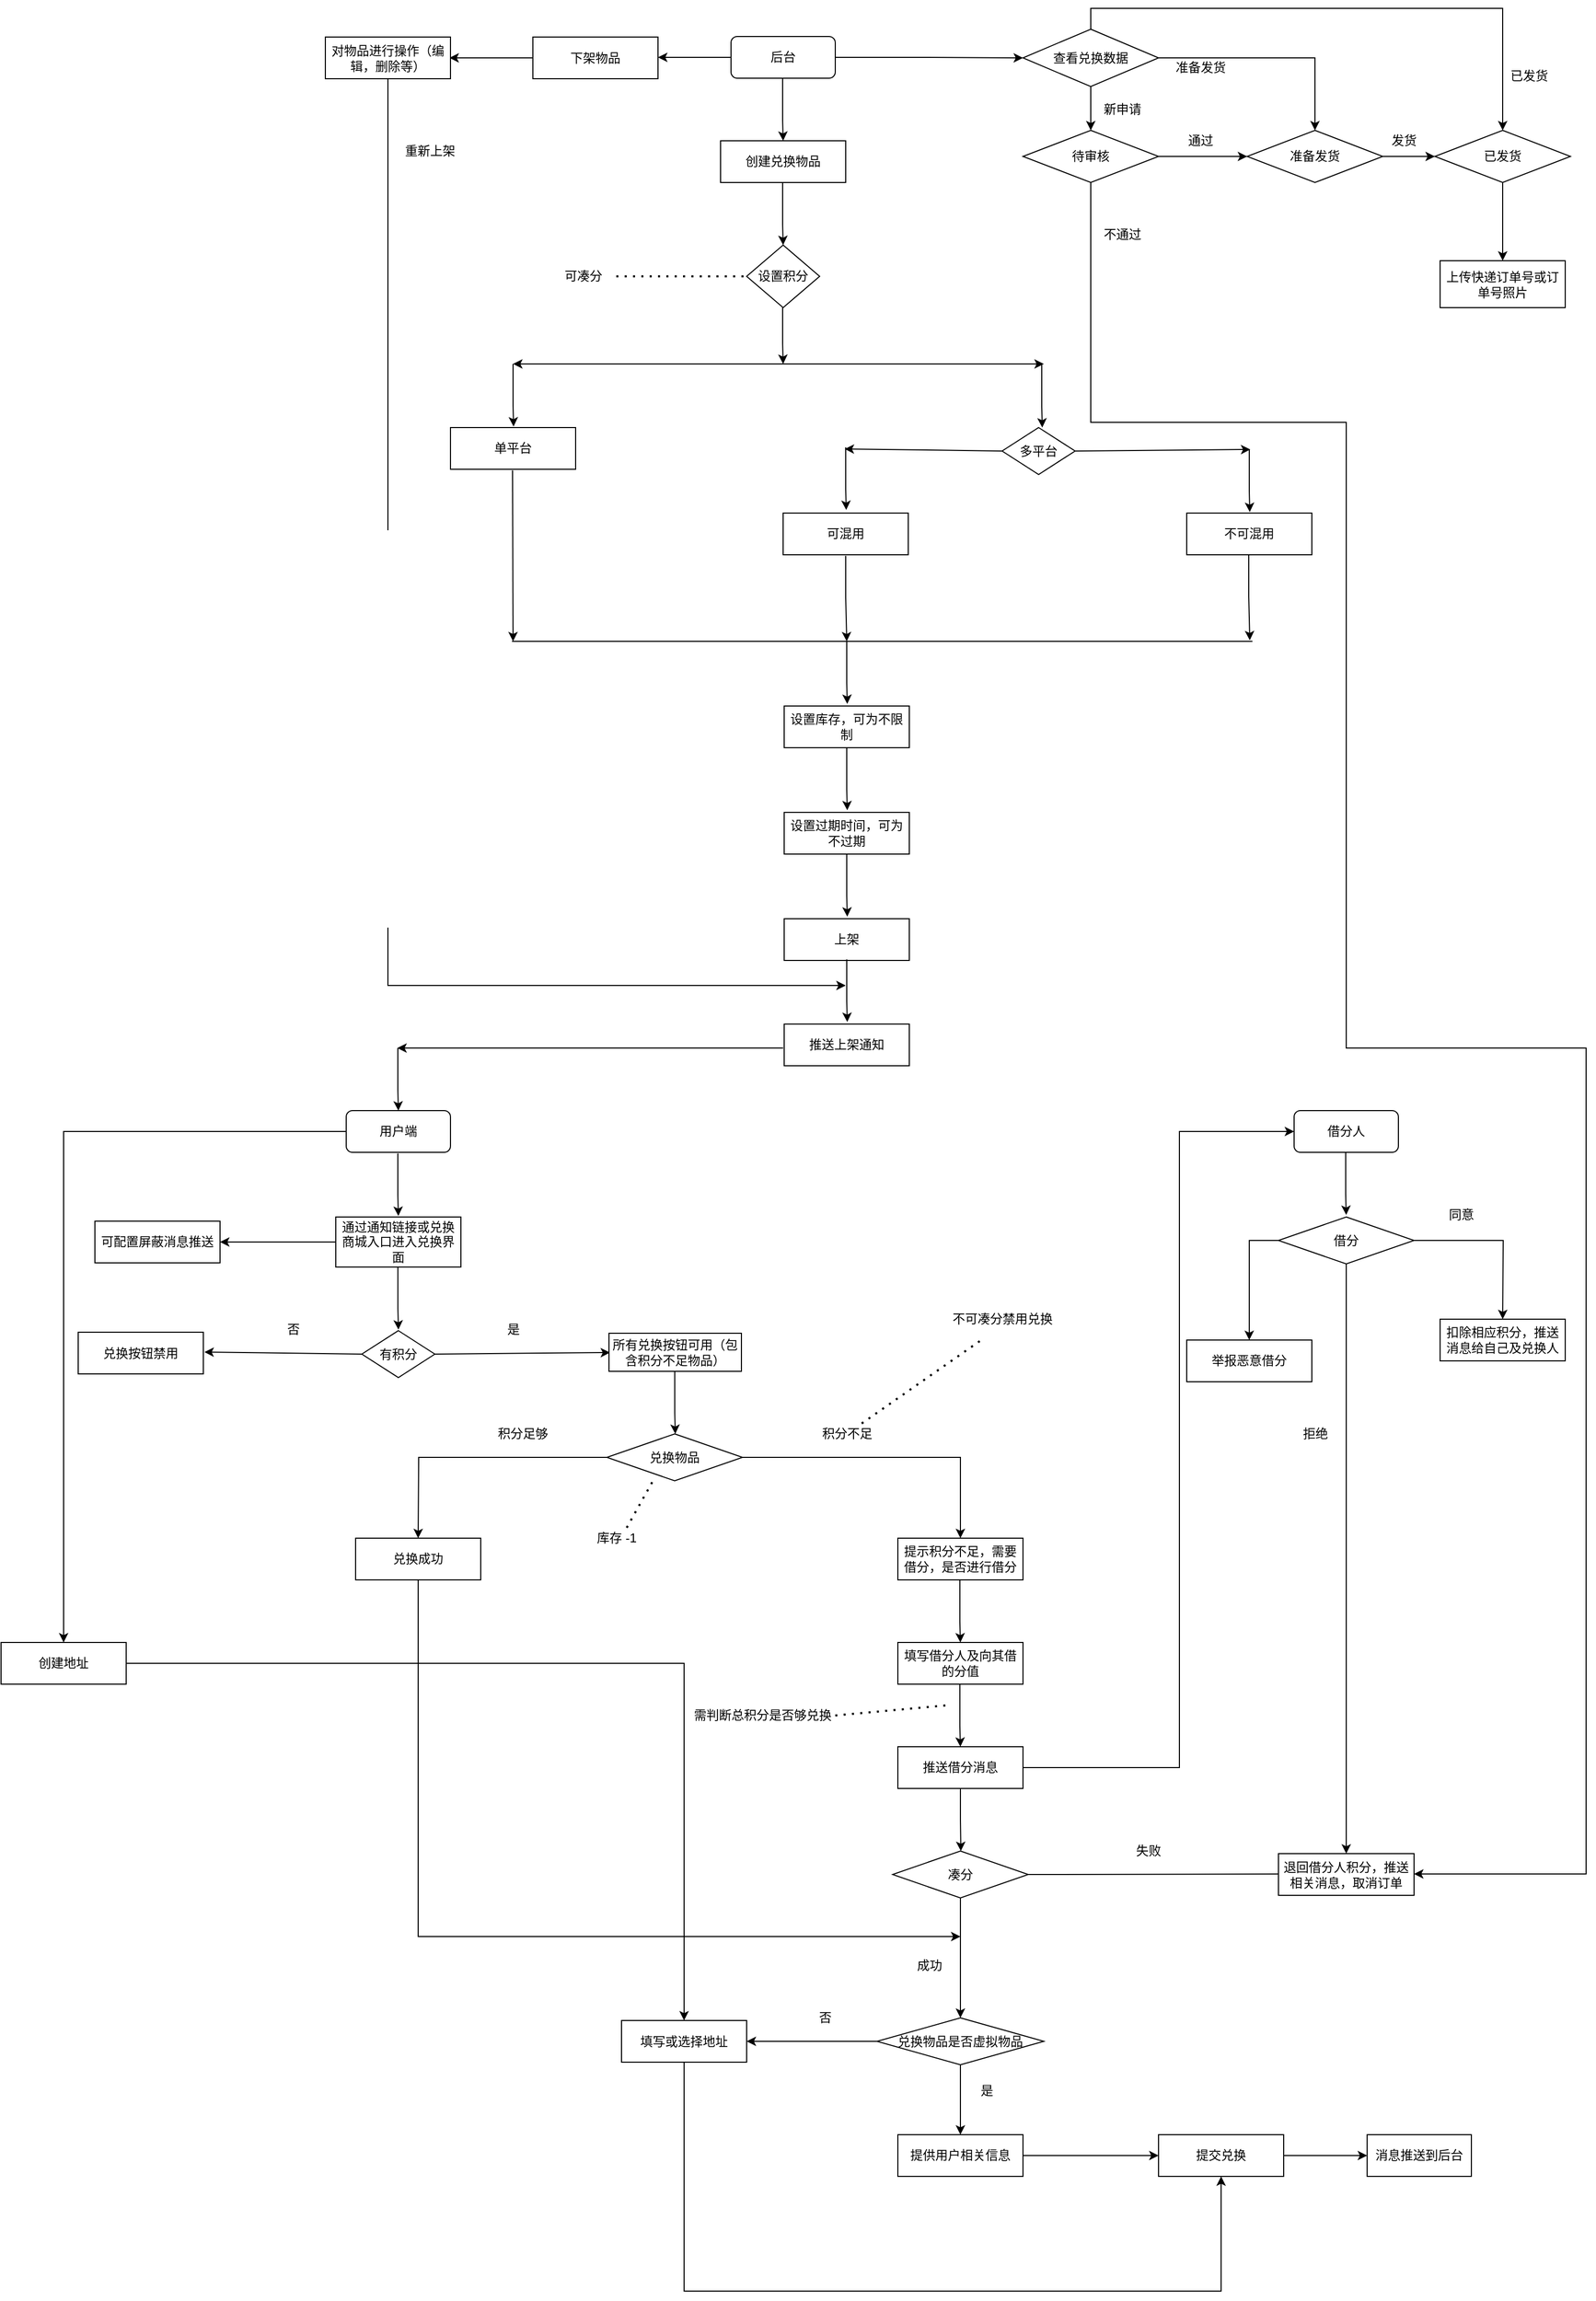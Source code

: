 <mxfile version="17.4.3" type="github">
  <diagram id="cCcrtTG4YtZ3M-jrRKzi" name="Page-1">
    <mxGraphModel dx="1078" dy="724" grid="1" gridSize="10" guides="1" tooltips="1" connect="1" arrows="1" fold="1" page="1" pageScale="1" pageWidth="1654" pageHeight="2336" math="0" shadow="0">
      <root>
        <mxCell id="0" />
        <mxCell id="1" parent="0" />
        <mxCell id="6nuq8oYSrlDfX3I86kUc-107" style="edgeStyle=orthogonalEdgeStyle;rounded=0;orthogonalLoop=1;jettySize=auto;html=1;exitX=1;exitY=0.5;exitDx=0;exitDy=0;" parent="1" source="6nuq8oYSrlDfX3I86kUc-1" target="6nuq8oYSrlDfX3I86kUc-106" edge="1">
          <mxGeometry relative="1" as="geometry" />
        </mxCell>
        <mxCell id="6nuq8oYSrlDfX3I86kUc-128" value="" style="edgeStyle=orthogonalEdgeStyle;rounded=0;orthogonalLoop=1;jettySize=auto;html=1;" parent="1" source="6nuq8oYSrlDfX3I86kUc-1" edge="1">
          <mxGeometry relative="1" as="geometry">
            <mxPoint x="670" y="88" as="targetPoint" />
          </mxGeometry>
        </mxCell>
        <mxCell id="6nuq8oYSrlDfX3I86kUc-1" value="后台" style="rounded=1;whiteSpace=wrap;html=1;" parent="1" vertex="1">
          <mxGeometry x="740" y="68" width="100" height="40" as="geometry" />
        </mxCell>
        <mxCell id="6nuq8oYSrlDfX3I86kUc-4" value="" style="endArrow=classic;html=1;rounded=0;" parent="1" edge="1">
          <mxGeometry width="50" height="50" relative="1" as="geometry">
            <mxPoint x="789.5" y="108" as="sourcePoint" />
            <mxPoint x="790" y="168" as="targetPoint" />
            <Array as="points">
              <mxPoint x="789.5" y="148" />
            </Array>
          </mxGeometry>
        </mxCell>
        <mxCell id="6nuq8oYSrlDfX3I86kUc-5" value="创建兑换物品" style="rounded=0;whiteSpace=wrap;html=1;" parent="1" vertex="1">
          <mxGeometry x="730" y="168" width="120" height="40" as="geometry" />
        </mxCell>
        <mxCell id="6nuq8oYSrlDfX3I86kUc-7" value="" style="endArrow=classic;html=1;rounded=0;" parent="1" edge="1">
          <mxGeometry width="50" height="50" relative="1" as="geometry">
            <mxPoint x="789.5" y="208" as="sourcePoint" />
            <mxPoint x="790" y="268" as="targetPoint" />
            <Array as="points">
              <mxPoint x="789.5" y="248" />
            </Array>
          </mxGeometry>
        </mxCell>
        <mxCell id="6nuq8oYSrlDfX3I86kUc-9" value="" style="endArrow=classic;html=1;rounded=0;" parent="1" edge="1">
          <mxGeometry width="50" height="50" relative="1" as="geometry">
            <mxPoint x="789.5" y="322" as="sourcePoint" />
            <mxPoint x="790" y="382" as="targetPoint" />
            <Array as="points">
              <mxPoint x="789.5" y="362" />
            </Array>
          </mxGeometry>
        </mxCell>
        <mxCell id="6nuq8oYSrlDfX3I86kUc-10" value="" style="endArrow=classic;html=1;rounded=0;" parent="1" edge="1">
          <mxGeometry width="50" height="50" relative="1" as="geometry">
            <mxPoint x="791" y="382" as="sourcePoint" />
            <mxPoint x="531" y="382" as="targetPoint" />
          </mxGeometry>
        </mxCell>
        <mxCell id="6nuq8oYSrlDfX3I86kUc-11" value="" style="endArrow=classic;html=1;rounded=0;" parent="1" edge="1">
          <mxGeometry width="50" height="50" relative="1" as="geometry">
            <mxPoint x="531" y="382" as="sourcePoint" />
            <mxPoint x="531.5" y="442" as="targetPoint" />
            <Array as="points">
              <mxPoint x="531" y="422" />
            </Array>
          </mxGeometry>
        </mxCell>
        <mxCell id="6nuq8oYSrlDfX3I86kUc-12" value="&lt;span&gt;设置积分&lt;/span&gt;" style="rhombus;whiteSpace=wrap;html=1;" parent="1" vertex="1">
          <mxGeometry x="755" y="268" width="70" height="60" as="geometry" />
        </mxCell>
        <mxCell id="6nuq8oYSrlDfX3I86kUc-13" value="单平台" style="rounded=0;whiteSpace=wrap;html=1;" parent="1" vertex="1">
          <mxGeometry x="471" y="443" width="120" height="40" as="geometry" />
        </mxCell>
        <mxCell id="6nuq8oYSrlDfX3I86kUc-14" value="" style="endArrow=classic;html=1;rounded=0;" parent="1" edge="1">
          <mxGeometry width="50" height="50" relative="1" as="geometry">
            <mxPoint x="790" y="382" as="sourcePoint" />
            <mxPoint x="1040" y="382" as="targetPoint" />
          </mxGeometry>
        </mxCell>
        <mxCell id="6nuq8oYSrlDfX3I86kUc-15" value="" style="endArrow=classic;html=1;rounded=0;" parent="1" edge="1">
          <mxGeometry width="50" height="50" relative="1" as="geometry">
            <mxPoint x="1038" y="383" as="sourcePoint" />
            <mxPoint x="1038.5" y="443" as="targetPoint" />
            <Array as="points">
              <mxPoint x="1038" y="423" />
            </Array>
          </mxGeometry>
        </mxCell>
        <mxCell id="6nuq8oYSrlDfX3I86kUc-17" value="" style="endArrow=classic;html=1;rounded=0;exitX=0;exitY=0.5;exitDx=0;exitDy=0;" parent="1" source="6nuq8oYSrlDfX3I86kUc-27" edge="1">
          <mxGeometry width="50" height="50" relative="1" as="geometry">
            <mxPoint x="979" y="463.5" as="sourcePoint" />
            <mxPoint x="849" y="463.5" as="targetPoint" />
          </mxGeometry>
        </mxCell>
        <mxCell id="6nuq8oYSrlDfX3I86kUc-18" value="" style="endArrow=classic;html=1;rounded=0;exitX=1;exitY=0.5;exitDx=0;exitDy=0;" parent="1" source="6nuq8oYSrlDfX3I86kUc-27" edge="1">
          <mxGeometry width="50" height="50" relative="1" as="geometry">
            <mxPoint x="1098" y="463.5" as="sourcePoint" />
            <mxPoint x="1238" y="464" as="targetPoint" />
          </mxGeometry>
        </mxCell>
        <mxCell id="6nuq8oYSrlDfX3I86kUc-19" value="" style="endArrow=classic;html=1;rounded=0;" parent="1" edge="1">
          <mxGeometry width="50" height="50" relative="1" as="geometry">
            <mxPoint x="850" y="462" as="sourcePoint" />
            <mxPoint x="850.5" y="522" as="targetPoint" />
            <Array as="points">
              <mxPoint x="850" y="502" />
            </Array>
          </mxGeometry>
        </mxCell>
        <mxCell id="6nuq8oYSrlDfX3I86kUc-20" value="可混用" style="rounded=0;whiteSpace=wrap;html=1;" parent="1" vertex="1">
          <mxGeometry x="790" y="525" width="120" height="40" as="geometry" />
        </mxCell>
        <mxCell id="6nuq8oYSrlDfX3I86kUc-21" value="" style="endArrow=classic;html=1;rounded=0;" parent="1" edge="1">
          <mxGeometry width="50" height="50" relative="1" as="geometry">
            <mxPoint x="1237" y="464" as="sourcePoint" />
            <mxPoint x="1237.5" y="524" as="targetPoint" />
            <Array as="points">
              <mxPoint x="1237" y="504" />
            </Array>
          </mxGeometry>
        </mxCell>
        <mxCell id="6nuq8oYSrlDfX3I86kUc-22" value="不可混用" style="rounded=0;whiteSpace=wrap;html=1;" parent="1" vertex="1">
          <mxGeometry x="1177" y="525" width="120" height="40" as="geometry" />
        </mxCell>
        <mxCell id="6nuq8oYSrlDfX3I86kUc-23" value="" style="endArrow=classic;html=1;rounded=0;" parent="1" edge="1">
          <mxGeometry width="50" height="50" relative="1" as="geometry">
            <mxPoint x="530.52" y="484" as="sourcePoint" />
            <mxPoint x="531" y="648" as="targetPoint" />
          </mxGeometry>
        </mxCell>
        <mxCell id="6nuq8oYSrlDfX3I86kUc-24" value="" style="endArrow=classic;html=1;rounded=0;" parent="1" edge="1">
          <mxGeometry width="50" height="50" relative="1" as="geometry">
            <mxPoint x="850" y="566" as="sourcePoint" />
            <mxPoint x="851" y="648" as="targetPoint" />
            <Array as="points">
              <mxPoint x="850" y="606" />
            </Array>
          </mxGeometry>
        </mxCell>
        <mxCell id="6nuq8oYSrlDfX3I86kUc-25" value="" style="endArrow=classic;html=1;rounded=0;" parent="1" edge="1">
          <mxGeometry width="50" height="50" relative="1" as="geometry">
            <mxPoint x="1236.5" y="565" as="sourcePoint" />
            <mxPoint x="1237.5" y="647" as="targetPoint" />
            <Array as="points">
              <mxPoint x="1236.5" y="605" />
            </Array>
          </mxGeometry>
        </mxCell>
        <mxCell id="6nuq8oYSrlDfX3I86kUc-26" value="" style="endArrow=none;html=1;rounded=0;" parent="1" edge="1">
          <mxGeometry width="50" height="50" relative="1" as="geometry">
            <mxPoint x="530" y="648" as="sourcePoint" />
            <mxPoint x="1240" y="648" as="targetPoint" />
          </mxGeometry>
        </mxCell>
        <mxCell id="6nuq8oYSrlDfX3I86kUc-27" value="&lt;span&gt;多平台&lt;/span&gt;" style="rhombus;whiteSpace=wrap;html=1;" parent="1" vertex="1">
          <mxGeometry x="1000" y="443" width="70" height="45" as="geometry" />
        </mxCell>
        <mxCell id="6nuq8oYSrlDfX3I86kUc-28" value="" style="endArrow=classic;html=1;rounded=0;" parent="1" edge="1">
          <mxGeometry width="50" height="50" relative="1" as="geometry">
            <mxPoint x="851" y="648" as="sourcePoint" />
            <mxPoint x="851.5" y="708" as="targetPoint" />
            <Array as="points">
              <mxPoint x="851" y="688" />
            </Array>
          </mxGeometry>
        </mxCell>
        <mxCell id="6nuq8oYSrlDfX3I86kUc-29" value="设置库存，可为不限制" style="rounded=0;whiteSpace=wrap;html=1;" parent="1" vertex="1">
          <mxGeometry x="791" y="710" width="120" height="40" as="geometry" />
        </mxCell>
        <mxCell id="6nuq8oYSrlDfX3I86kUc-31" value="" style="endArrow=classic;html=1;rounded=0;" parent="1" edge="1">
          <mxGeometry width="50" height="50" relative="1" as="geometry">
            <mxPoint x="851" y="750" as="sourcePoint" />
            <mxPoint x="851.5" y="810" as="targetPoint" />
            <Array as="points">
              <mxPoint x="851" y="790" />
            </Array>
          </mxGeometry>
        </mxCell>
        <mxCell id="6nuq8oYSrlDfX3I86kUc-32" value="设置过期时间，可为不过期" style="rounded=0;whiteSpace=wrap;html=1;" parent="1" vertex="1">
          <mxGeometry x="791" y="812" width="120" height="40" as="geometry" />
        </mxCell>
        <mxCell id="6nuq8oYSrlDfX3I86kUc-33" value="" style="endArrow=classic;html=1;rounded=0;" parent="1" edge="1">
          <mxGeometry width="50" height="50" relative="1" as="geometry">
            <mxPoint x="851" y="852" as="sourcePoint" />
            <mxPoint x="851.5" y="912" as="targetPoint" />
            <Array as="points">
              <mxPoint x="851" y="892" />
            </Array>
          </mxGeometry>
        </mxCell>
        <mxCell id="6nuq8oYSrlDfX3I86kUc-34" value="上架" style="rounded=0;whiteSpace=wrap;html=1;" parent="1" vertex="1">
          <mxGeometry x="791" y="914" width="120" height="40" as="geometry" />
        </mxCell>
        <mxCell id="6nuq8oYSrlDfX3I86kUc-35" value="" style="endArrow=classic;html=1;rounded=0;" parent="1" edge="1">
          <mxGeometry width="50" height="50" relative="1" as="geometry">
            <mxPoint x="851" y="953" as="sourcePoint" />
            <mxPoint x="851.5" y="1013" as="targetPoint" />
            <Array as="points">
              <mxPoint x="851" y="993" />
            </Array>
          </mxGeometry>
        </mxCell>
        <mxCell id="6nuq8oYSrlDfX3I86kUc-36" value="推送上架通知" style="rounded=0;whiteSpace=wrap;html=1;" parent="1" vertex="1">
          <mxGeometry x="791" y="1015" width="120" height="40" as="geometry" />
        </mxCell>
        <mxCell id="6nuq8oYSrlDfX3I86kUc-85" style="edgeStyle=orthogonalEdgeStyle;rounded=0;orthogonalLoop=1;jettySize=auto;html=1;exitX=0;exitY=0.5;exitDx=0;exitDy=0;" parent="1" source="6nuq8oYSrlDfX3I86kUc-37" target="6nuq8oYSrlDfX3I86kUc-86" edge="1">
          <mxGeometry relative="1" as="geometry">
            <mxPoint x="30" y="1118" as="targetPoint" />
          </mxGeometry>
        </mxCell>
        <mxCell id="6nuq8oYSrlDfX3I86kUc-37" value="用户端" style="rounded=1;whiteSpace=wrap;html=1;" parent="1" vertex="1">
          <mxGeometry x="371" y="1098" width="100" height="40" as="geometry" />
        </mxCell>
        <mxCell id="6nuq8oYSrlDfX3I86kUc-38" value="" style="endArrow=classic;html=1;rounded=0;" parent="1" edge="1">
          <mxGeometry width="50" height="50" relative="1" as="geometry">
            <mxPoint x="790" y="1038" as="sourcePoint" />
            <mxPoint x="420" y="1038" as="targetPoint" />
          </mxGeometry>
        </mxCell>
        <mxCell id="6nuq8oYSrlDfX3I86kUc-39" value="" style="endArrow=classic;html=1;rounded=0;" parent="1" edge="1">
          <mxGeometry width="50" height="50" relative="1" as="geometry">
            <mxPoint x="420.52" y="1038" as="sourcePoint" />
            <mxPoint x="421.02" y="1098" as="targetPoint" />
            <Array as="points">
              <mxPoint x="420.52" y="1078" />
            </Array>
          </mxGeometry>
        </mxCell>
        <mxCell id="6nuq8oYSrlDfX3I86kUc-40" value="" style="endArrow=classic;html=1;rounded=0;" parent="1" edge="1">
          <mxGeometry width="50" height="50" relative="1" as="geometry">
            <mxPoint x="420.52" y="1139" as="sourcePoint" />
            <mxPoint x="421.02" y="1199" as="targetPoint" />
            <Array as="points">
              <mxPoint x="420.52" y="1179" />
            </Array>
          </mxGeometry>
        </mxCell>
        <mxCell id="6nuq8oYSrlDfX3I86kUc-41" value="通过通知链接或兑换商城入口进入兑换界面" style="rounded=0;whiteSpace=wrap;html=1;" parent="1" vertex="1">
          <mxGeometry x="361" y="1200" width="120" height="48" as="geometry" />
        </mxCell>
        <mxCell id="6nuq8oYSrlDfX3I86kUc-43" value="" style="endArrow=classic;html=1;rounded=0;exitX=0;exitY=0.5;exitDx=0;exitDy=0;" parent="1" source="6nuq8oYSrlDfX3I86kUc-45" edge="1">
          <mxGeometry width="50" height="50" relative="1" as="geometry">
            <mxPoint x="365" y="1329.5" as="sourcePoint" />
            <mxPoint x="235.0" y="1329.5" as="targetPoint" />
          </mxGeometry>
        </mxCell>
        <mxCell id="6nuq8oYSrlDfX3I86kUc-44" value="" style="endArrow=classic;html=1;rounded=0;exitX=1;exitY=0.5;exitDx=0;exitDy=0;" parent="1" source="6nuq8oYSrlDfX3I86kUc-45" edge="1">
          <mxGeometry width="50" height="50" relative="1" as="geometry">
            <mxPoint x="484" y="1329.5" as="sourcePoint" />
            <mxPoint x="624" y="1330" as="targetPoint" />
          </mxGeometry>
        </mxCell>
        <mxCell id="6nuq8oYSrlDfX3I86kUc-45" value="&lt;span&gt;有积分&lt;/span&gt;" style="rhombus;whiteSpace=wrap;html=1;" parent="1" vertex="1">
          <mxGeometry x="386" y="1309" width="70" height="45" as="geometry" />
        </mxCell>
        <mxCell id="6nuq8oYSrlDfX3I86kUc-46" value="" style="endArrow=classic;html=1;rounded=0;" parent="1" edge="1">
          <mxGeometry width="50" height="50" relative="1" as="geometry">
            <mxPoint x="420.58" y="1248.0" as="sourcePoint" />
            <mxPoint x="421.08" y="1308.0" as="targetPoint" />
            <Array as="points">
              <mxPoint x="420.58" y="1288" />
            </Array>
          </mxGeometry>
        </mxCell>
        <mxCell id="6nuq8oYSrlDfX3I86kUc-47" value="否" style="text;html=1;align=center;verticalAlign=middle;resizable=0;points=[];autosize=1;strokeColor=none;fillColor=none;" parent="1" vertex="1">
          <mxGeometry x="305" y="1298" width="30" height="20" as="geometry" />
        </mxCell>
        <mxCell id="6nuq8oYSrlDfX3I86kUc-48" value="" style="endArrow=classic;html=1;rounded=0;exitX=0;exitY=0.5;exitDx=0;exitDy=0;" parent="1" source="6nuq8oYSrlDfX3I86kUc-41" edge="1">
          <mxGeometry width="50" height="50" relative="1" as="geometry">
            <mxPoint x="480" y="1198" as="sourcePoint" />
            <mxPoint x="250" y="1224" as="targetPoint" />
          </mxGeometry>
        </mxCell>
        <mxCell id="6nuq8oYSrlDfX3I86kUc-49" value="可配置屏蔽消息推送" style="rounded=0;whiteSpace=wrap;html=1;" parent="1" vertex="1">
          <mxGeometry x="130" y="1204" width="120" height="40" as="geometry" />
        </mxCell>
        <mxCell id="6nuq8oYSrlDfX3I86kUc-50" value="兑换按钮禁用" style="rounded=0;whiteSpace=wrap;html=1;" parent="1" vertex="1">
          <mxGeometry x="114" y="1310.5" width="120" height="40" as="geometry" />
        </mxCell>
        <mxCell id="6nuq8oYSrlDfX3I86kUc-51" value="是" style="text;html=1;align=center;verticalAlign=middle;resizable=0;points=[];autosize=1;strokeColor=none;fillColor=none;" parent="1" vertex="1">
          <mxGeometry x="516" y="1298" width="30" height="20" as="geometry" />
        </mxCell>
        <mxCell id="6nuq8oYSrlDfX3I86kUc-52" value="所有兑换按钮可用（包含积分不足物品）" style="rounded=0;whiteSpace=wrap;html=1;" parent="1" vertex="1">
          <mxGeometry x="623" y="1311.5" width="127" height="36.5" as="geometry" />
        </mxCell>
        <mxCell id="6nuq8oYSrlDfX3I86kUc-54" value="" style="endArrow=classic;html=1;rounded=0;" parent="1" edge="1">
          <mxGeometry width="50" height="50" relative="1" as="geometry">
            <mxPoint x="686.08" y="1348.0" as="sourcePoint" />
            <mxPoint x="686.58" y="1408.0" as="targetPoint" />
            <Array as="points">
              <mxPoint x="686.08" y="1388" />
            </Array>
          </mxGeometry>
        </mxCell>
        <mxCell id="6nuq8oYSrlDfX3I86kUc-57" style="edgeStyle=orthogonalEdgeStyle;rounded=0;orthogonalLoop=1;jettySize=auto;html=1;exitX=0;exitY=0.5;exitDx=0;exitDy=0;" parent="1" source="6nuq8oYSrlDfX3I86kUc-55" edge="1">
          <mxGeometry relative="1" as="geometry">
            <mxPoint x="440" y="1508" as="targetPoint" />
          </mxGeometry>
        </mxCell>
        <mxCell id="6nuq8oYSrlDfX3I86kUc-60" style="edgeStyle=orthogonalEdgeStyle;rounded=0;orthogonalLoop=1;jettySize=auto;html=1;exitX=1;exitY=0.5;exitDx=0;exitDy=0;entryX=0.5;entryY=0;entryDx=0;entryDy=0;" parent="1" source="6nuq8oYSrlDfX3I86kUc-55" target="6nuq8oYSrlDfX3I86kUc-61" edge="1">
          <mxGeometry relative="1" as="geometry">
            <mxPoint x="960" y="1498" as="targetPoint" />
          </mxGeometry>
        </mxCell>
        <mxCell id="6nuq8oYSrlDfX3I86kUc-55" value="兑换物品" style="rhombus;whiteSpace=wrap;html=1;" parent="1" vertex="1">
          <mxGeometry x="621" y="1408" width="130" height="45" as="geometry" />
        </mxCell>
        <mxCell id="mhnZXUVumGcsOrio4Qg9-2" style="edgeStyle=orthogonalEdgeStyle;rounded=0;orthogonalLoop=1;jettySize=auto;html=1;exitX=0.5;exitY=1;exitDx=0;exitDy=0;" parent="1" source="6nuq8oYSrlDfX3I86kUc-58" edge="1">
          <mxGeometry relative="1" as="geometry">
            <mxPoint x="960" y="1890" as="targetPoint" />
            <Array as="points">
              <mxPoint x="440" y="1890" />
            </Array>
          </mxGeometry>
        </mxCell>
        <mxCell id="6nuq8oYSrlDfX3I86kUc-58" value="兑换成功" style="rounded=0;whiteSpace=wrap;html=1;" parent="1" vertex="1">
          <mxGeometry x="380" y="1508" width="120" height="40" as="geometry" />
        </mxCell>
        <mxCell id="6nuq8oYSrlDfX3I86kUc-59" value="积分足够" style="text;html=1;align=center;verticalAlign=middle;resizable=0;points=[];autosize=1;strokeColor=none;fillColor=none;" parent="1" vertex="1">
          <mxGeometry x="510" y="1398" width="60" height="20" as="geometry" />
        </mxCell>
        <mxCell id="6nuq8oYSrlDfX3I86kUc-61" value="提示积分不足，需要借分，是否进行借分" style="rounded=0;whiteSpace=wrap;html=1;" parent="1" vertex="1">
          <mxGeometry x="900" y="1508" width="120" height="40" as="geometry" />
        </mxCell>
        <mxCell id="6nuq8oYSrlDfX3I86kUc-62" value="积分不足" style="text;html=1;align=center;verticalAlign=middle;resizable=0;points=[];autosize=1;strokeColor=none;fillColor=none;" parent="1" vertex="1">
          <mxGeometry x="821" y="1398" width="60" height="20" as="geometry" />
        </mxCell>
        <mxCell id="6nuq8oYSrlDfX3I86kUc-63" value="" style="endArrow=classic;html=1;rounded=0;" parent="1" edge="1">
          <mxGeometry width="50" height="50" relative="1" as="geometry">
            <mxPoint x="959.47" y="1548.0" as="sourcePoint" />
            <mxPoint x="959.97" y="1608" as="targetPoint" />
            <Array as="points">
              <mxPoint x="959.47" y="1588" />
            </Array>
          </mxGeometry>
        </mxCell>
        <mxCell id="6nuq8oYSrlDfX3I86kUc-64" value="填写借分人及向其借的分值" style="rounded=0;whiteSpace=wrap;html=1;" parent="1" vertex="1">
          <mxGeometry x="900" y="1608" width="120" height="40" as="geometry" />
        </mxCell>
        <mxCell id="6nuq8oYSrlDfX3I86kUc-65" value="" style="endArrow=classic;html=1;rounded=0;" parent="1" edge="1">
          <mxGeometry width="50" height="50" relative="1" as="geometry">
            <mxPoint x="959.47" y="1648" as="sourcePoint" />
            <mxPoint x="959.97" y="1708" as="targetPoint" />
            <Array as="points">
              <mxPoint x="959.47" y="1688" />
            </Array>
          </mxGeometry>
        </mxCell>
        <mxCell id="6nuq8oYSrlDfX3I86kUc-78" style="edgeStyle=orthogonalEdgeStyle;rounded=0;orthogonalLoop=1;jettySize=auto;html=1;exitX=0.5;exitY=1;exitDx=0;exitDy=0;" parent="1" source="6nuq8oYSrlDfX3I86kUc-66" edge="1">
          <mxGeometry relative="1" as="geometry">
            <mxPoint x="960.421" y="1808" as="targetPoint" />
          </mxGeometry>
        </mxCell>
        <mxCell id="6nuq8oYSrlDfX3I86kUc-66" value="推送借分消息" style="rounded=0;whiteSpace=wrap;html=1;" parent="1" vertex="1">
          <mxGeometry x="900" y="1708" width="120" height="40" as="geometry" />
        </mxCell>
        <mxCell id="6nuq8oYSrlDfX3I86kUc-67" value="借分人" style="rounded=1;whiteSpace=wrap;html=1;" parent="1" vertex="1">
          <mxGeometry x="1280" y="1098" width="100" height="40" as="geometry" />
        </mxCell>
        <mxCell id="6nuq8oYSrlDfX3I86kUc-69" value="" style="endArrow=classic;html=1;rounded=0;exitX=1;exitY=0.5;exitDx=0;exitDy=0;entryX=0;entryY=0.5;entryDx=0;entryDy=0;" parent="1" source="6nuq8oYSrlDfX3I86kUc-66" target="6nuq8oYSrlDfX3I86kUc-67" edge="1">
          <mxGeometry width="50" height="50" relative="1" as="geometry">
            <mxPoint x="1070" y="1538" as="sourcePoint" />
            <mxPoint x="1170" y="1128" as="targetPoint" />
            <Array as="points">
              <mxPoint x="1170" y="1728" />
              <mxPoint x="1170" y="1118" />
            </Array>
          </mxGeometry>
        </mxCell>
        <mxCell id="6nuq8oYSrlDfX3I86kUc-73" style="edgeStyle=orthogonalEdgeStyle;rounded=0;orthogonalLoop=1;jettySize=auto;html=1;exitX=1;exitY=0.5;exitDx=0;exitDy=0;" parent="1" source="6nuq8oYSrlDfX3I86kUc-70" edge="1">
          <mxGeometry relative="1" as="geometry">
            <mxPoint x="1480" y="1298" as="targetPoint" />
          </mxGeometry>
        </mxCell>
        <mxCell id="6nuq8oYSrlDfX3I86kUc-83" style="edgeStyle=orthogonalEdgeStyle;rounded=0;orthogonalLoop=1;jettySize=auto;html=1;exitX=0.5;exitY=1;exitDx=0;exitDy=0;entryX=0.5;entryY=0;entryDx=0;entryDy=0;" parent="1" source="6nuq8oYSrlDfX3I86kUc-70" target="6nuq8oYSrlDfX3I86kUc-82" edge="1">
          <mxGeometry relative="1" as="geometry" />
        </mxCell>
        <mxCell id="6nuq8oYSrlDfX3I86kUc-102" style="edgeStyle=orthogonalEdgeStyle;rounded=0;orthogonalLoop=1;jettySize=auto;html=1;exitX=0;exitY=0.5;exitDx=0;exitDy=0;entryX=0.5;entryY=0;entryDx=0;entryDy=0;" parent="1" source="6nuq8oYSrlDfX3I86kUc-70" target="6nuq8oYSrlDfX3I86kUc-103" edge="1">
          <mxGeometry relative="1" as="geometry">
            <mxPoint x="1240" y="1298" as="targetPoint" />
          </mxGeometry>
        </mxCell>
        <mxCell id="6nuq8oYSrlDfX3I86kUc-70" value="借分" style="rhombus;whiteSpace=wrap;html=1;" parent="1" vertex="1">
          <mxGeometry x="1265" y="1200" width="130" height="45" as="geometry" />
        </mxCell>
        <mxCell id="6nuq8oYSrlDfX3I86kUc-72" value="" style="endArrow=classic;html=1;rounded=0;" parent="1" edge="1">
          <mxGeometry width="50" height="50" relative="1" as="geometry">
            <mxPoint x="1329.47" y="1138" as="sourcePoint" />
            <mxPoint x="1329.97" y="1198" as="targetPoint" />
            <Array as="points">
              <mxPoint x="1329.47" y="1178" />
            </Array>
          </mxGeometry>
        </mxCell>
        <mxCell id="6nuq8oYSrlDfX3I86kUc-74" value="同意" style="text;html=1;align=center;verticalAlign=middle;resizable=0;points=[];autosize=1;strokeColor=none;fillColor=none;" parent="1" vertex="1">
          <mxGeometry x="1420" y="1188" width="40" height="20" as="geometry" />
        </mxCell>
        <mxCell id="6nuq8oYSrlDfX3I86kUc-75" value="扣除相应积分，推送消息给自己及兑换人" style="rounded=0;whiteSpace=wrap;html=1;" parent="1" vertex="1">
          <mxGeometry x="1420" y="1298" width="120" height="40" as="geometry" />
        </mxCell>
        <mxCell id="6nuq8oYSrlDfX3I86kUc-79" style="edgeStyle=orthogonalEdgeStyle;rounded=0;orthogonalLoop=1;jettySize=auto;html=1;exitX=1;exitY=0.5;exitDx=0;exitDy=0;" parent="1" source="6nuq8oYSrlDfX3I86kUc-77" edge="1">
          <mxGeometry relative="1" as="geometry">
            <mxPoint x="1280" y="1830" as="targetPoint" />
          </mxGeometry>
        </mxCell>
        <mxCell id="6nuq8oYSrlDfX3I86kUc-87" style="edgeStyle=orthogonalEdgeStyle;rounded=0;orthogonalLoop=1;jettySize=auto;html=1;exitX=0.5;exitY=1;exitDx=0;exitDy=0;" parent="1" source="6nuq8oYSrlDfX3I86kUc-77" target="6nuq8oYSrlDfX3I86kUc-92" edge="1">
          <mxGeometry relative="1" as="geometry">
            <mxPoint x="960" y="1938" as="targetPoint" />
          </mxGeometry>
        </mxCell>
        <mxCell id="6nuq8oYSrlDfX3I86kUc-77" value="凑分" style="rhombus;whiteSpace=wrap;html=1;" parent="1" vertex="1">
          <mxGeometry x="895" y="1808" width="130" height="45" as="geometry" />
        </mxCell>
        <mxCell id="6nuq8oYSrlDfX3I86kUc-80" value="失败" style="text;html=1;align=center;verticalAlign=middle;resizable=0;points=[];autosize=1;strokeColor=none;fillColor=none;" parent="1" vertex="1">
          <mxGeometry x="1120" y="1798" width="40" height="20" as="geometry" />
        </mxCell>
        <mxCell id="6nuq8oYSrlDfX3I86kUc-82" value="退回借分人积分，推送相关消息，取消订单" style="rounded=0;whiteSpace=wrap;html=1;" parent="1" vertex="1">
          <mxGeometry x="1265" y="1810.5" width="130" height="40" as="geometry" />
        </mxCell>
        <mxCell id="6nuq8oYSrlDfX3I86kUc-84" value="拒绝" style="text;html=1;align=center;verticalAlign=middle;resizable=0;points=[];autosize=1;strokeColor=none;fillColor=none;" parent="1" vertex="1">
          <mxGeometry x="1280" y="1398" width="40" height="20" as="geometry" />
        </mxCell>
        <mxCell id="6nuq8oYSrlDfX3I86kUc-97" style="edgeStyle=orthogonalEdgeStyle;rounded=0;orthogonalLoop=1;jettySize=auto;html=1;" parent="1" source="6nuq8oYSrlDfX3I86kUc-86" target="6nuq8oYSrlDfX3I86kUc-95" edge="1">
          <mxGeometry relative="1" as="geometry" />
        </mxCell>
        <mxCell id="6nuq8oYSrlDfX3I86kUc-86" value="创建地址" style="rounded=0;whiteSpace=wrap;html=1;" parent="1" vertex="1">
          <mxGeometry x="40" y="1608" width="120" height="40" as="geometry" />
        </mxCell>
        <mxCell id="6nuq8oYSrlDfX3I86kUc-88" value="成功" style="text;html=1;align=center;verticalAlign=middle;resizable=0;points=[];autosize=1;strokeColor=none;fillColor=none;" parent="1" vertex="1">
          <mxGeometry x="910" y="1908" width="40" height="20" as="geometry" />
        </mxCell>
        <mxCell id="6nuq8oYSrlDfX3I86kUc-89" value="" style="endArrow=none;dashed=1;html=1;dashPattern=1 3;strokeWidth=2;rounded=0;" parent="1" edge="1">
          <mxGeometry width="50" height="50" relative="1" as="geometry">
            <mxPoint x="840" y="1678" as="sourcePoint" />
            <mxPoint x="950" y="1668" as="targetPoint" />
          </mxGeometry>
        </mxCell>
        <mxCell id="6nuq8oYSrlDfX3I86kUc-90" value="需判断总积分是否够兑换" style="text;html=1;align=center;verticalAlign=middle;resizable=0;points=[];autosize=1;strokeColor=none;fillColor=none;" parent="1" vertex="1">
          <mxGeometry x="695" y="1668" width="150" height="20" as="geometry" />
        </mxCell>
        <mxCell id="6nuq8oYSrlDfX3I86kUc-93" style="edgeStyle=orthogonalEdgeStyle;rounded=0;orthogonalLoop=1;jettySize=auto;html=1;exitX=0;exitY=0.5;exitDx=0;exitDy=0;entryX=1;entryY=0.5;entryDx=0;entryDy=0;" parent="1" source="6nuq8oYSrlDfX3I86kUc-92" target="6nuq8oYSrlDfX3I86kUc-95" edge="1">
          <mxGeometry relative="1" as="geometry">
            <mxPoint x="760" y="1990.952" as="targetPoint" />
          </mxGeometry>
        </mxCell>
        <mxCell id="mhnZXUVumGcsOrio4Qg9-4" style="edgeStyle=orthogonalEdgeStyle;rounded=0;orthogonalLoop=1;jettySize=auto;html=1;exitX=0.5;exitY=1;exitDx=0;exitDy=0;" parent="1" source="6nuq8oYSrlDfX3I86kUc-92" target="mhnZXUVumGcsOrio4Qg9-3" edge="1">
          <mxGeometry relative="1" as="geometry" />
        </mxCell>
        <mxCell id="6nuq8oYSrlDfX3I86kUc-92" value="兑换物品是否虚拟物品" style="rhombus;whiteSpace=wrap;html=1;" parent="1" vertex="1">
          <mxGeometry x="880" y="1968" width="160" height="45" as="geometry" />
        </mxCell>
        <mxCell id="6nuq8oYSrlDfX3I86kUc-94" value="否" style="text;html=1;align=center;verticalAlign=middle;resizable=0;points=[];autosize=1;strokeColor=none;fillColor=none;" parent="1" vertex="1">
          <mxGeometry x="815" y="1958" width="30" height="20" as="geometry" />
        </mxCell>
        <mxCell id="mhnZXUVumGcsOrio4Qg9-5" style="edgeStyle=orthogonalEdgeStyle;rounded=0;orthogonalLoop=1;jettySize=auto;html=1;exitX=0.5;exitY=1;exitDx=0;exitDy=0;" parent="1" source="6nuq8oYSrlDfX3I86kUc-95" target="6nuq8oYSrlDfX3I86kUc-98" edge="1">
          <mxGeometry relative="1" as="geometry">
            <mxPoint x="1200" y="2230" as="targetPoint" />
            <Array as="points">
              <mxPoint x="695" y="2230" />
              <mxPoint x="1210" y="2230" />
            </Array>
          </mxGeometry>
        </mxCell>
        <mxCell id="6nuq8oYSrlDfX3I86kUc-95" value="填写或选择地址" style="rounded=0;whiteSpace=wrap;html=1;" parent="1" vertex="1">
          <mxGeometry x="635" y="1970.5" width="120" height="40" as="geometry" />
        </mxCell>
        <mxCell id="nynZzHOmvhDMrH482RHS-2" value="" style="edgeStyle=orthogonalEdgeStyle;rounded=0;orthogonalLoop=1;jettySize=auto;html=1;" parent="1" source="6nuq8oYSrlDfX3I86kUc-98" target="nynZzHOmvhDMrH482RHS-1" edge="1">
          <mxGeometry relative="1" as="geometry" />
        </mxCell>
        <mxCell id="6nuq8oYSrlDfX3I86kUc-98" value="提交兑换" style="rounded=0;whiteSpace=wrap;html=1;" parent="1" vertex="1">
          <mxGeometry x="1150" y="2080" width="120" height="40" as="geometry" />
        </mxCell>
        <mxCell id="6nuq8oYSrlDfX3I86kUc-103" value="举报恶意借分" style="rounded=0;whiteSpace=wrap;html=1;" parent="1" vertex="1">
          <mxGeometry x="1177" y="1318" width="120" height="40" as="geometry" />
        </mxCell>
        <mxCell id="6nuq8oYSrlDfX3I86kUc-109" style="edgeStyle=orthogonalEdgeStyle;rounded=0;orthogonalLoop=1;jettySize=auto;html=1;exitX=0.5;exitY=1;exitDx=0;exitDy=0;" parent="1" source="6nuq8oYSrlDfX3I86kUc-106" target="6nuq8oYSrlDfX3I86kUc-108" edge="1">
          <mxGeometry relative="1" as="geometry" />
        </mxCell>
        <mxCell id="6nuq8oYSrlDfX3I86kUc-114" style="edgeStyle=orthogonalEdgeStyle;rounded=0;orthogonalLoop=1;jettySize=auto;html=1;" parent="1" source="6nuq8oYSrlDfX3I86kUc-106" target="6nuq8oYSrlDfX3I86kUc-111" edge="1">
          <mxGeometry relative="1" as="geometry" />
        </mxCell>
        <mxCell id="6nuq8oYSrlDfX3I86kUc-119" style="edgeStyle=orthogonalEdgeStyle;rounded=0;orthogonalLoop=1;jettySize=auto;html=1;exitX=0.5;exitY=0;exitDx=0;exitDy=0;" parent="1" source="6nuq8oYSrlDfX3I86kUc-106" target="6nuq8oYSrlDfX3I86kUc-116" edge="1">
          <mxGeometry relative="1" as="geometry" />
        </mxCell>
        <mxCell id="6nuq8oYSrlDfX3I86kUc-106" value="&lt;span&gt;查看兑换数据&lt;/span&gt;" style="rhombus;whiteSpace=wrap;html=1;" parent="1" vertex="1">
          <mxGeometry x="1020" y="61" width="130" height="55" as="geometry" />
        </mxCell>
        <mxCell id="6nuq8oYSrlDfX3I86kUc-112" style="edgeStyle=orthogonalEdgeStyle;rounded=0;orthogonalLoop=1;jettySize=auto;html=1;exitX=1;exitY=0.5;exitDx=0;exitDy=0;" parent="1" source="6nuq8oYSrlDfX3I86kUc-108" target="6nuq8oYSrlDfX3I86kUc-111" edge="1">
          <mxGeometry relative="1" as="geometry" />
        </mxCell>
        <mxCell id="6nuq8oYSrlDfX3I86kUc-121" style="edgeStyle=orthogonalEdgeStyle;rounded=0;orthogonalLoop=1;jettySize=auto;html=1;exitX=0.5;exitY=1;exitDx=0;exitDy=0;" parent="1" source="6nuq8oYSrlDfX3I86kUc-108" target="6nuq8oYSrlDfX3I86kUc-82" edge="1">
          <mxGeometry relative="1" as="geometry">
            <mxPoint x="1560" y="1498" as="targetPoint" />
            <Array as="points">
              <mxPoint x="1085" y="438" />
              <mxPoint x="1330" y="438" />
              <mxPoint x="1330" y="1038" />
              <mxPoint x="1560" y="1038" />
              <mxPoint x="1560" y="1830" />
            </Array>
          </mxGeometry>
        </mxCell>
        <mxCell id="6nuq8oYSrlDfX3I86kUc-108" value="&lt;span&gt;待审核&lt;/span&gt;" style="rhombus;whiteSpace=wrap;html=1;" parent="1" vertex="1">
          <mxGeometry x="1020" y="158" width="130" height="50" as="geometry" />
        </mxCell>
        <mxCell id="6nuq8oYSrlDfX3I86kUc-110" value="新申请" style="text;html=1;align=center;verticalAlign=middle;resizable=0;points=[];autosize=1;strokeColor=none;fillColor=none;" parent="1" vertex="1">
          <mxGeometry x="1090" y="128" width="50" height="20" as="geometry" />
        </mxCell>
        <mxCell id="6nuq8oYSrlDfX3I86kUc-117" style="edgeStyle=orthogonalEdgeStyle;rounded=0;orthogonalLoop=1;jettySize=auto;html=1;exitX=1;exitY=0.5;exitDx=0;exitDy=0;" parent="1" source="6nuq8oYSrlDfX3I86kUc-111" target="6nuq8oYSrlDfX3I86kUc-116" edge="1">
          <mxGeometry relative="1" as="geometry" />
        </mxCell>
        <mxCell id="6nuq8oYSrlDfX3I86kUc-111" value="&lt;span&gt;准备发货&lt;/span&gt;" style="rhombus;whiteSpace=wrap;html=1;" parent="1" vertex="1">
          <mxGeometry x="1235" y="158" width="130" height="50" as="geometry" />
        </mxCell>
        <mxCell id="6nuq8oYSrlDfX3I86kUc-113" value="通过" style="text;html=1;align=center;verticalAlign=middle;resizable=0;points=[];autosize=1;strokeColor=none;fillColor=none;" parent="1" vertex="1">
          <mxGeometry x="1170" y="158" width="40" height="20" as="geometry" />
        </mxCell>
        <mxCell id="6nuq8oYSrlDfX3I86kUc-115" value="准备发货" style="text;html=1;align=center;verticalAlign=middle;resizable=0;points=[];autosize=1;strokeColor=none;fillColor=none;" parent="1" vertex="1">
          <mxGeometry x="1160" y="88" width="60" height="20" as="geometry" />
        </mxCell>
        <mxCell id="6nuq8oYSrlDfX3I86kUc-124" value="" style="edgeStyle=orthogonalEdgeStyle;rounded=0;orthogonalLoop=1;jettySize=auto;html=1;" parent="1" source="6nuq8oYSrlDfX3I86kUc-116" target="6nuq8oYSrlDfX3I86kUc-123" edge="1">
          <mxGeometry relative="1" as="geometry" />
        </mxCell>
        <mxCell id="6nuq8oYSrlDfX3I86kUc-116" value="&lt;span&gt;已发货&lt;/span&gt;" style="rhombus;whiteSpace=wrap;html=1;" parent="1" vertex="1">
          <mxGeometry x="1415" y="158" width="130" height="50" as="geometry" />
        </mxCell>
        <mxCell id="6nuq8oYSrlDfX3I86kUc-118" value="发货" style="text;html=1;align=center;verticalAlign=middle;resizable=0;points=[];autosize=1;strokeColor=none;fillColor=none;" parent="1" vertex="1">
          <mxGeometry x="1365" y="158" width="40" height="20" as="geometry" />
        </mxCell>
        <mxCell id="6nuq8oYSrlDfX3I86kUc-120" value="已发货" style="text;html=1;align=center;verticalAlign=middle;resizable=0;points=[];autosize=1;strokeColor=none;fillColor=none;" parent="1" vertex="1">
          <mxGeometry x="1480" y="96" width="50" height="20" as="geometry" />
        </mxCell>
        <mxCell id="6nuq8oYSrlDfX3I86kUc-122" value="不通过" style="text;html=1;align=center;verticalAlign=middle;resizable=0;points=[];autosize=1;strokeColor=none;fillColor=none;" parent="1" vertex="1">
          <mxGeometry x="1090" y="248" width="50" height="20" as="geometry" />
        </mxCell>
        <mxCell id="6nuq8oYSrlDfX3I86kUc-123" value="上传快递订单号或订单号照片" style="whiteSpace=wrap;html=1;" parent="1" vertex="1">
          <mxGeometry x="1420" y="283" width="120" height="45" as="geometry" />
        </mxCell>
        <mxCell id="6nuq8oYSrlDfX3I86kUc-131" value="" style="edgeStyle=orthogonalEdgeStyle;rounded=0;orthogonalLoop=1;jettySize=auto;html=1;" parent="1" source="6nuq8oYSrlDfX3I86kUc-129" edge="1">
          <mxGeometry relative="1" as="geometry">
            <mxPoint x="470" y="88.5" as="targetPoint" />
          </mxGeometry>
        </mxCell>
        <mxCell id="6nuq8oYSrlDfX3I86kUc-129" value="下架物品" style="rounded=0;whiteSpace=wrap;html=1;" parent="1" vertex="1">
          <mxGeometry x="550" y="68.5" width="120" height="40" as="geometry" />
        </mxCell>
        <mxCell id="6nuq8oYSrlDfX3I86kUc-133" style="edgeStyle=orthogonalEdgeStyle;rounded=0;orthogonalLoop=1;jettySize=auto;html=1;" parent="1" source="6nuq8oYSrlDfX3I86kUc-132" edge="1">
          <mxGeometry relative="1" as="geometry">
            <mxPoint x="850" y="978" as="targetPoint" />
            <Array as="points">
              <mxPoint x="411" y="978" />
            </Array>
          </mxGeometry>
        </mxCell>
        <mxCell id="6nuq8oYSrlDfX3I86kUc-132" value="对物品进行操作（编辑，删除等）" style="rounded=0;whiteSpace=wrap;html=1;" parent="1" vertex="1">
          <mxGeometry x="351" y="68.5" width="120" height="40" as="geometry" />
        </mxCell>
        <mxCell id="6nuq8oYSrlDfX3I86kUc-134" value="重新上架" style="text;html=1;align=center;verticalAlign=middle;resizable=0;points=[];autosize=1;strokeColor=none;fillColor=none;" parent="1" vertex="1">
          <mxGeometry x="421" y="168" width="60" height="20" as="geometry" />
        </mxCell>
        <mxCell id="6nuq8oYSrlDfX3I86kUc-136" value="是" style="text;html=1;align=center;verticalAlign=middle;resizable=0;points=[];autosize=1;strokeColor=none;fillColor=none;" parent="1" vertex="1">
          <mxGeometry x="970" y="2028" width="30" height="20" as="geometry" />
        </mxCell>
        <mxCell id="nynZzHOmvhDMrH482RHS-1" value="消息推送到后台" style="whiteSpace=wrap;html=1;rounded=0;" parent="1" vertex="1">
          <mxGeometry x="1350" y="2080" width="100" height="40" as="geometry" />
        </mxCell>
        <mxCell id="nynZzHOmvhDMrH482RHS-3" value="" style="endArrow=none;dashed=1;html=1;dashPattern=1 3;strokeWidth=2;rounded=0;entryX=0.346;entryY=0.967;entryDx=0;entryDy=0;entryPerimeter=0;" parent="1" target="6nuq8oYSrlDfX3I86kUc-55" edge="1">
          <mxGeometry width="50" height="50" relative="1" as="geometry">
            <mxPoint x="640" y="1498" as="sourcePoint" />
            <mxPoint x="680" y="1628" as="targetPoint" />
          </mxGeometry>
        </mxCell>
        <mxCell id="nynZzHOmvhDMrH482RHS-4" value="库存 -1" style="text;html=1;align=center;verticalAlign=middle;resizable=0;points=[];autosize=1;strokeColor=none;fillColor=none;" parent="1" vertex="1">
          <mxGeometry x="605" y="1498" width="50" height="20" as="geometry" />
        </mxCell>
        <mxCell id="JtmXJP5Ntn7DMkoprM5g-1" value="" style="endArrow=none;dashed=1;html=1;dashPattern=1 3;strokeWidth=2;rounded=0;entryX=0;entryY=0.5;entryDx=0;entryDy=0;" parent="1" target="6nuq8oYSrlDfX3I86kUc-12" edge="1">
          <mxGeometry width="50" height="50" relative="1" as="geometry">
            <mxPoint x="630" y="298" as="sourcePoint" />
            <mxPoint x="890" y="498" as="targetPoint" />
          </mxGeometry>
        </mxCell>
        <mxCell id="JtmXJP5Ntn7DMkoprM5g-2" value="可凑分" style="text;html=1;align=center;verticalAlign=middle;resizable=0;points=[];autosize=1;strokeColor=none;fillColor=none;" parent="1" vertex="1">
          <mxGeometry x="573" y="288" width="50" height="20" as="geometry" />
        </mxCell>
        <mxCell id="JtmXJP5Ntn7DMkoprM5g-3" value="" style="endArrow=none;dashed=1;html=1;dashPattern=1 3;strokeWidth=2;rounded=0;" parent="1" source="6nuq8oYSrlDfX3I86kUc-62" edge="1">
          <mxGeometry width="50" height="50" relative="1" as="geometry">
            <mxPoint x="1010" y="1478" as="sourcePoint" />
            <mxPoint x="980" y="1318" as="targetPoint" />
          </mxGeometry>
        </mxCell>
        <mxCell id="JtmXJP5Ntn7DMkoprM5g-4" value="不可凑分禁用兑换" style="text;html=1;align=center;verticalAlign=middle;resizable=0;points=[];autosize=1;strokeColor=none;fillColor=none;" parent="1" vertex="1">
          <mxGeometry x="945" y="1288" width="110" height="20" as="geometry" />
        </mxCell>
        <mxCell id="mhnZXUVumGcsOrio4Qg9-7" style="edgeStyle=orthogonalEdgeStyle;rounded=0;orthogonalLoop=1;jettySize=auto;html=1;exitX=1;exitY=0.5;exitDx=0;exitDy=0;" parent="1" source="mhnZXUVumGcsOrio4Qg9-3" target="6nuq8oYSrlDfX3I86kUc-98" edge="1">
          <mxGeometry relative="1" as="geometry" />
        </mxCell>
        <mxCell id="mhnZXUVumGcsOrio4Qg9-3" value="提供用户相关信息" style="rounded=0;whiteSpace=wrap;html=1;" parent="1" vertex="1">
          <mxGeometry x="900" y="2080" width="120" height="40" as="geometry" />
        </mxCell>
      </root>
    </mxGraphModel>
  </diagram>
</mxfile>
